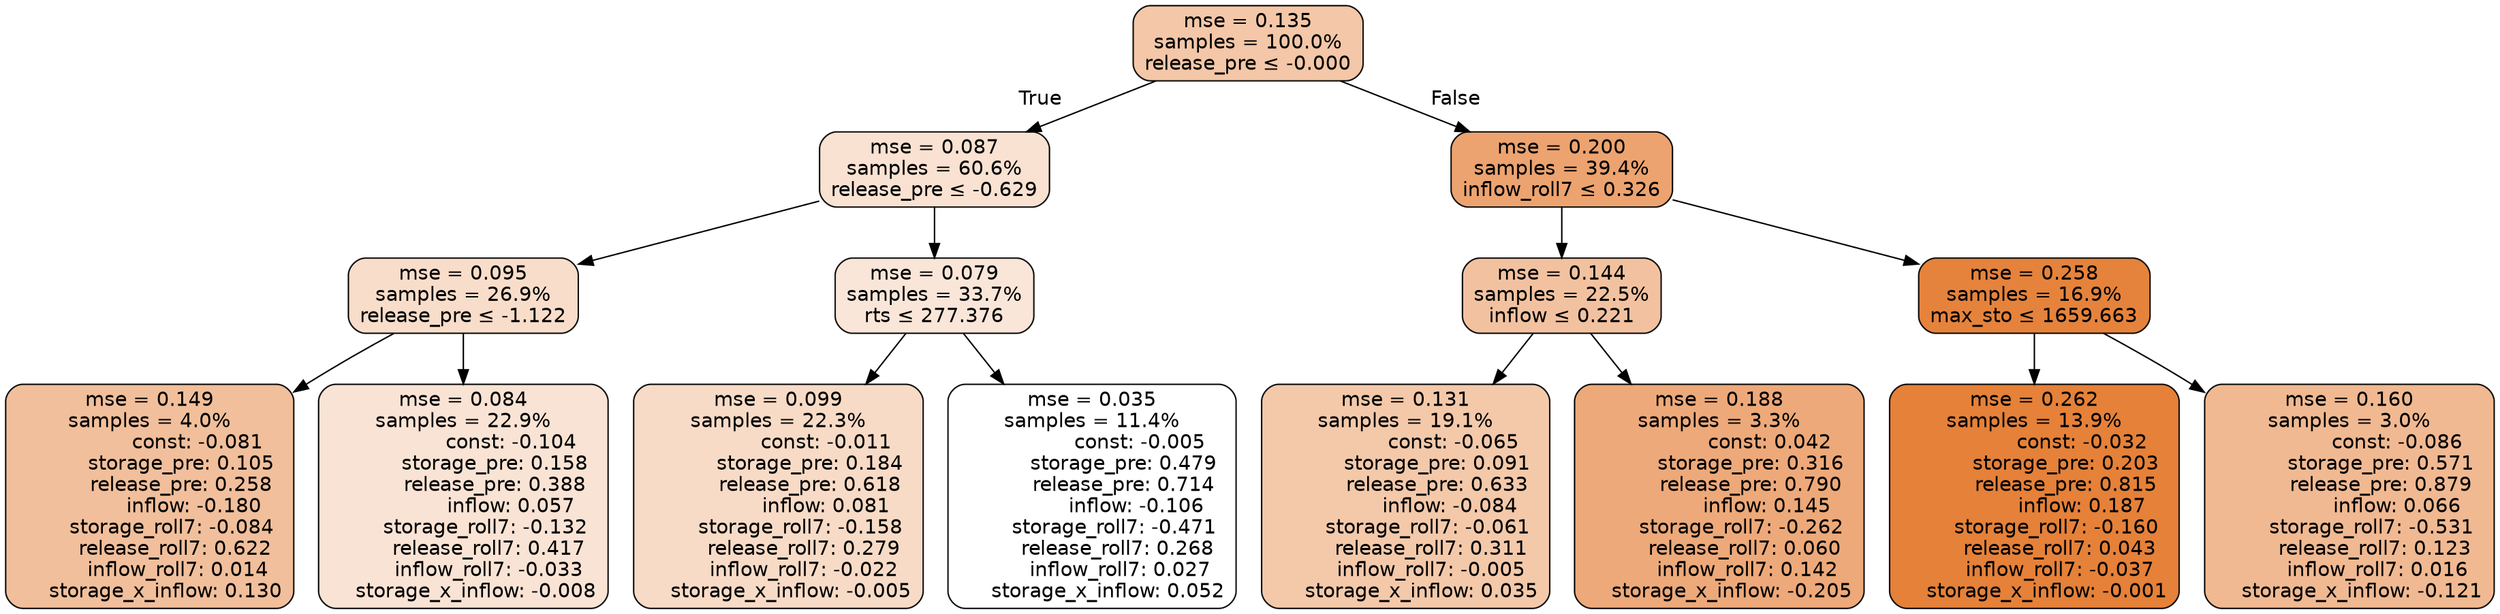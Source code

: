 digraph tree {
bgcolor="transparent"
node [shape=rectangle, style="filled, rounded", color="black", fontname=helvetica] ;
edge [fontname=helvetica] ;
	"0" [label="mse = 0.135
samples = 100.0%
release_pre &le; -0.000", fillcolor="#f3c7a7"]
	"1" [label="mse = 0.087
samples = 60.6%
release_pre &le; -0.629", fillcolor="#f9e2d1"]
	"2" [label="mse = 0.095
samples = 26.9%
release_pre &le; -1.122", fillcolor="#f8ddca"]
	"3" [label="mse = 0.149
samples = 4.0%
               const: -0.081
          storage_pre: 0.105
          release_pre: 0.258
              inflow: -0.180
       storage_roll7: -0.084
        release_roll7: 0.622
         inflow_roll7: 0.014
     storage_x_inflow: 0.130", fillcolor="#f1bf9b"]
	"4" [label="mse = 0.084
samples = 22.9%
               const: -0.104
          storage_pre: 0.158
          release_pre: 0.388
               inflow: 0.057
       storage_roll7: -0.132
        release_roll7: 0.417
        inflow_roll7: -0.033
    storage_x_inflow: -0.008", fillcolor="#f9e3d4"]
	"5" [label="mse = 0.079
samples = 33.7%
rts &le; 277.376", fillcolor="#f9e6d8"]
	"6" [label="mse = 0.099
samples = 22.3%
               const: -0.011
          storage_pre: 0.184
          release_pre: 0.618
               inflow: 0.081
       storage_roll7: -0.158
        release_roll7: 0.279
        inflow_roll7: -0.022
    storage_x_inflow: -0.005", fillcolor="#f7dbc6"]
	"7" [label="mse = 0.035
samples = 11.4%
               const: -0.005
          storage_pre: 0.479
          release_pre: 0.714
              inflow: -0.106
       storage_roll7: -0.471
        release_roll7: 0.268
         inflow_roll7: 0.027
     storage_x_inflow: 0.052", fillcolor="#ffffff"]
	"8" [label="mse = 0.200
samples = 39.4%
inflow_roll7 &le; 0.326", fillcolor="#eca36f"]
	"9" [label="mse = 0.144
samples = 22.5%
inflow &le; 0.221", fillcolor="#f2c2a0"]
	"10" [label="mse = 0.131
samples = 19.1%
               const: -0.065
          storage_pre: 0.091
          release_pre: 0.633
              inflow: -0.084
       storage_roll7: -0.061
        release_roll7: 0.311
        inflow_roll7: -0.005
     storage_x_inflow: 0.035", fillcolor="#f3c9aa"]
	"11" [label="mse = 0.188
samples = 3.3%
                const: 0.042
          storage_pre: 0.316
          release_pre: 0.790
               inflow: 0.145
       storage_roll7: -0.262
        release_roll7: 0.060
         inflow_roll7: 0.142
    storage_x_inflow: -0.205", fillcolor="#eda979"]
	"12" [label="mse = 0.258
samples = 16.9%
max_sto &le; 1659.663", fillcolor="#e5833c"]
	"13" [label="mse = 0.262
samples = 13.9%
               const: -0.032
          storage_pre: 0.203
          release_pre: 0.815
               inflow: 0.187
       storage_roll7: -0.160
        release_roll7: 0.043
        inflow_roll7: -0.037
    storage_x_inflow: -0.001", fillcolor="#e58139"]
	"14" [label="mse = 0.160
samples = 3.0%
               const: -0.086
          storage_pre: 0.571
          release_pre: 0.879
               inflow: 0.066
       storage_roll7: -0.531
        release_roll7: 0.123
         inflow_roll7: 0.016
    storage_x_inflow: -0.121", fillcolor="#f0b992"]

	"0" -> "1" [labeldistance=2.5, labelangle=45, headlabel="True"]
	"1" -> "2"
	"2" -> "3"
	"2" -> "4"
	"1" -> "5"
	"5" -> "6"
	"5" -> "7"
	"0" -> "8" [labeldistance=2.5, labelangle=-45, headlabel="False"]
	"8" -> "9"
	"9" -> "10"
	"9" -> "11"
	"8" -> "12"
	"12" -> "13"
	"12" -> "14"
}